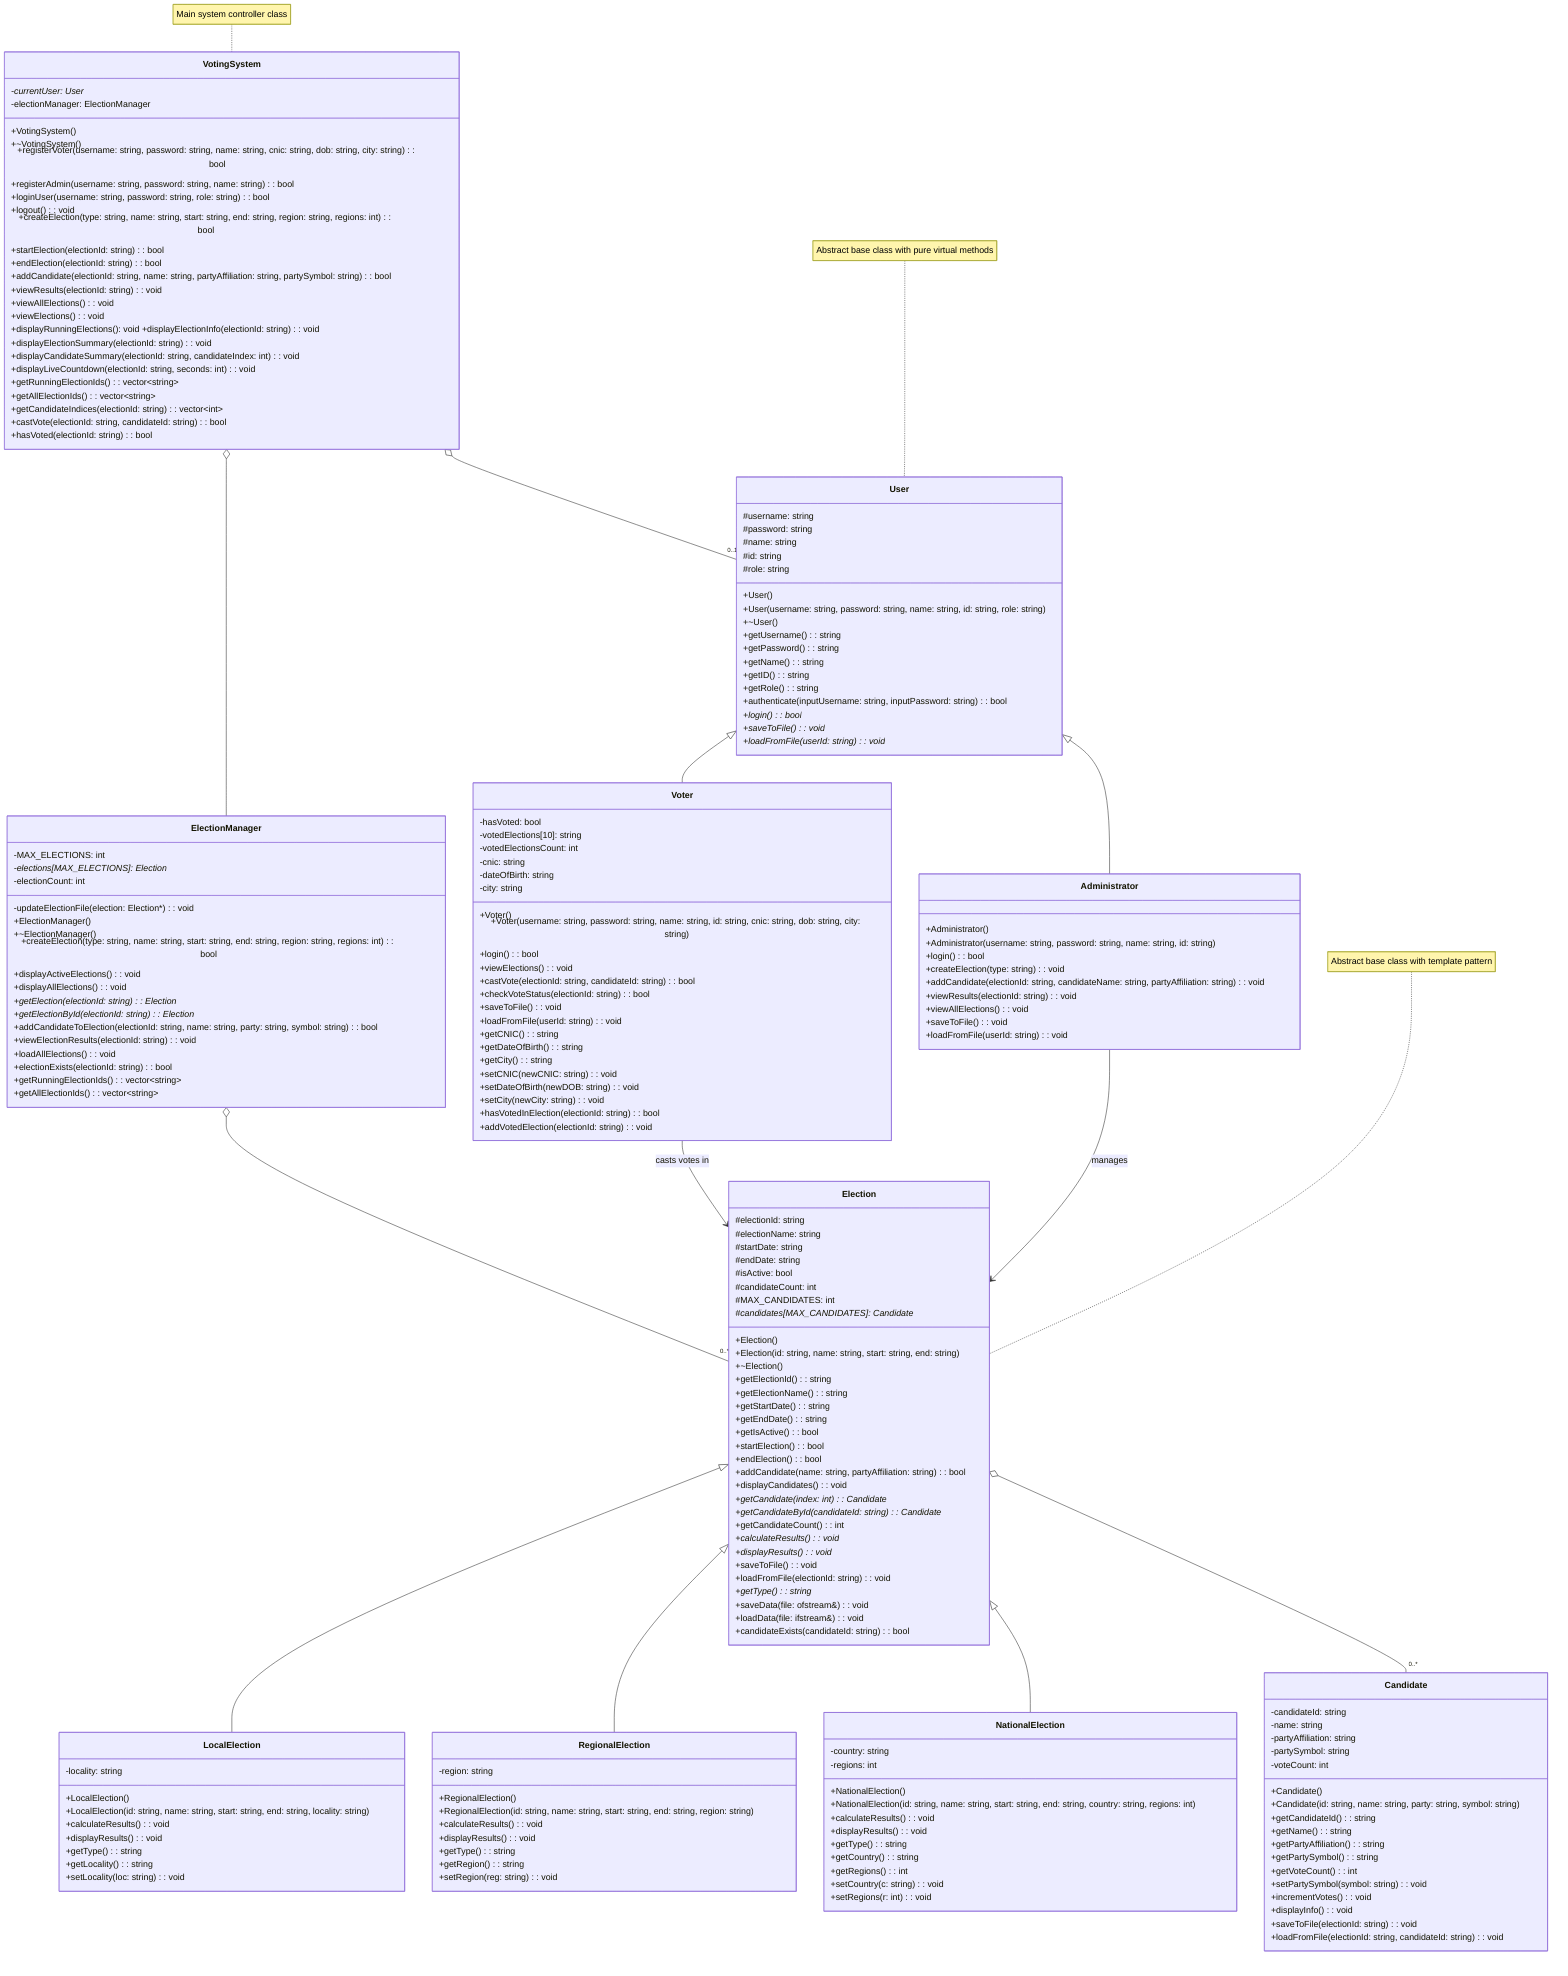 classDiagram
    %% User hierarchy
    User <|-- Voter
    User <|-- Administrator
    
    %% Election hierarchy
    Election <|-- LocalElection
    Election <|-- RegionalElection
    Election <|-- NationalElection
    
    %% Composition relationships
    Election o-- "0..*" Candidate
    ElectionManager o-- "0..*" Election
    VotingSystem o-- ElectionManager
    VotingSystem o-- "0..1" User
    
    %% Association relationships
    Voter --> Election : casts votes in
    Administrator --> Election : manages
    
    %% User class
    class User {
        #username: string
        #password: string
        #name: string
        #id: string
        #role: string
        
        +User()
        +User(username: string, password: string, name: string, id: string, role: string)
        +~User()
        +getUsername(): string
        +getPassword(): string
        +getName(): string
        +getID(): string
        +getRole(): string
        +authenticate(inputUsername: string, inputPassword: string): bool
        +login(): bool*
        +saveToFile(): void*
        +loadFromFile(userId: string): void*
    }
    
    %% Voter class
    class Voter {
        -hasVoted: bool
        -votedElections[10]: string
        -votedElectionsCount: int
        -cnic: string
        -dateOfBirth: string
        -city: string
        
        +Voter()
        +Voter(username: string, password: string, name: string, id: string, cnic: string, dob: string, city: string)
        +login(): bool
        +viewElections(): void
        +castVote(electionId: string, candidateId: string): bool
        +checkVoteStatus(electionId: string): bool
        +saveToFile(): void
        +loadFromFile(userId: string): void
        +getCNIC(): string
        +getDateOfBirth(): string
        +getCity(): string
        +setCNIC(newCNIC: string): void
        +setDateOfBirth(newDOB: string): void
        +setCity(newCity: string): void
        +hasVotedInElection(electionId: string): bool
        +addVotedElection(electionId: string): void
    }
    
    %% Administrator class
    class Administrator {
        +Administrator()
        +Administrator(username: string, password: string, name: string, id: string)
        +login(): bool
        +createElection(type: string): void
        +addCandidate(electionId: string, candidateName: string, partyAffiliation: string): void
        +viewResults(electionId: string): void
        +viewAllElections(): void
        +saveToFile(): void
        +loadFromFile(userId: string): void
    }
    
    %% Candidate class
    class Candidate {
        -candidateId: string
        -name: string
        -partyAffiliation: string
        -partySymbol: string
        -voteCount: int
        
        +Candidate()
        +Candidate(id: string, name: string, party: string, symbol: string)
        +getCandidateId(): string
        +getName(): string
        +getPartyAffiliation(): string
        +getPartySymbol(): string
        +getVoteCount(): int
        +setPartySymbol(symbol: string): void
        +incrementVotes(): void
        +displayInfo(): void
        +saveToFile(electionId: string): void
        +loadFromFile(electionId: string, candidateId: string): void
    }
    
    %% Election class
    class Election {
        #electionId: string
        #electionName: string
        #startDate: string
        #endDate: string
        #isActive: bool
        #candidateCount: int
        #MAX_CANDIDATES: int
        #candidates[MAX_CANDIDATES]: Candidate*
        
        +Election()
        +Election(id: string, name: string, start: string, end: string)
        +~Election()
        +getElectionId(): string
        +getElectionName(): string
        +getStartDate(): string
        +getEndDate(): string
        +getIsActive(): bool
        +startElection(): bool
        +endElection(): bool
        +addCandidate(name: string, partyAffiliation: string): bool
        +displayCandidates(): void
        +getCandidate(index: int): Candidate*
        +getCandidateById(candidateId: string): Candidate*
        +getCandidateCount(): int
        +calculateResults(): void*
        +displayResults(): void*
        +saveToFile(): void
        +loadFromFile(electionId: string): void
        +getType(): string*
        +saveData(file: ofstream&): void
        +loadData(file: ifstream&): void
        +candidateExists(candidateId: string): bool
    }
    
    %% LocalElection class
    class LocalElection {
        -locality: string
        
        +LocalElection()
        +LocalElection(id: string, name: string, start: string, end: string, locality: string)
        +calculateResults(): void
        +displayResults(): void
        +getType(): string
        +getLocality(): string
        +setLocality(loc: string): void
    }
    
    %% RegionalElection class
    class RegionalElection {
        -region: string
        
        +RegionalElection()
        +RegionalElection(id: string, name: string, start: string, end: string, region: string)
        +calculateResults(): void
        +displayResults(): void
        +getType(): string
        +getRegion(): string
        +setRegion(reg: string): void
    }
    
    %% NationalElection class
    class NationalElection {
        -country: string
        -regions: int
        
        +NationalElection()
        +NationalElection(id: string, name: string, start: string, end: string, country: string, regions: int)
        +calculateResults(): void
        +displayResults(): void
        +getType(): string
        +getCountry(): string
        +getRegions(): int
        +setCountry(c: string): void
        +setRegions(r: int): void
    }
    
    %% ElectionManager class
    class ElectionManager {
        -MAX_ELECTIONS: int
        -elections[MAX_ELECTIONS]: Election*
        -electionCount: int
        -updateElectionFile(election: Election*): void
        
        +ElectionManager()
        +~ElectionManager()
        +createElection(type: string, name: string, start: string, end: string, region: string, regions: int): bool
        +displayActiveElections(): void
        +displayAllElections(): void
        +getElection(electionId: string): Election*
        +getElectionById(electionId: string): Election*
        +addCandidateToElection(electionId: string, name: string, party: string, symbol: string): bool
        +viewElectionResults(electionId: string): void
        +loadAllElections(): void
        +electionExists(electionId: string): bool
        +getRunningElectionIds(): vector~string~
        +getAllElectionIds(): vector~string~
    }
    
    %% VotingSystem class
    class VotingSystem {
        -currentUser: User*
        -electionManager: ElectionManager
        
        +VotingSystem()
        +~VotingSystem()
        +registerVoter(username: string, password: string, name: string, cnic: string, dob: string, city: string): bool
        +registerAdmin(username: string, password: string, name: string): bool
        +loginUser(username: string, password: string, role: string): bool
        +logout(): void
        +createElection(type: string, name: string, start: string, end: string, region: string, regions: int): bool
        +startElection(electionId: string): bool
        +endElection(electionId: string): bool
        +addCandidate(electionId: string, name: string, partyAffiliation: string, partySymbol: string): bool
        +viewResults(electionId: string): void
        +viewAllElections(): void
        +viewElections(): void
        +displayRunningElections(): void        +displayElectionInfo(electionId: string): void
        +displayElectionSummary(electionId: string): void
        +displayCandidateSummary(electionId: string, candidateIndex: int): void
        +displayLiveCountdown(electionId: string, seconds: int): void
        +getRunningElectionIds(): vector~string~
        +getAllElectionIds(): vector~string~
        +getCandidateIndices(electionId: string): vector~int~
        +castVote(electionId: string, candidateId: string): bool
        +hasVoted(electionId: string): bool
    }

    %% Notes with UML Notation
    note for User "Abstract base class with pure virtual methods"
    note for Election "Abstract base class with template pattern"
    note for VotingSystem "Main system controller class"
